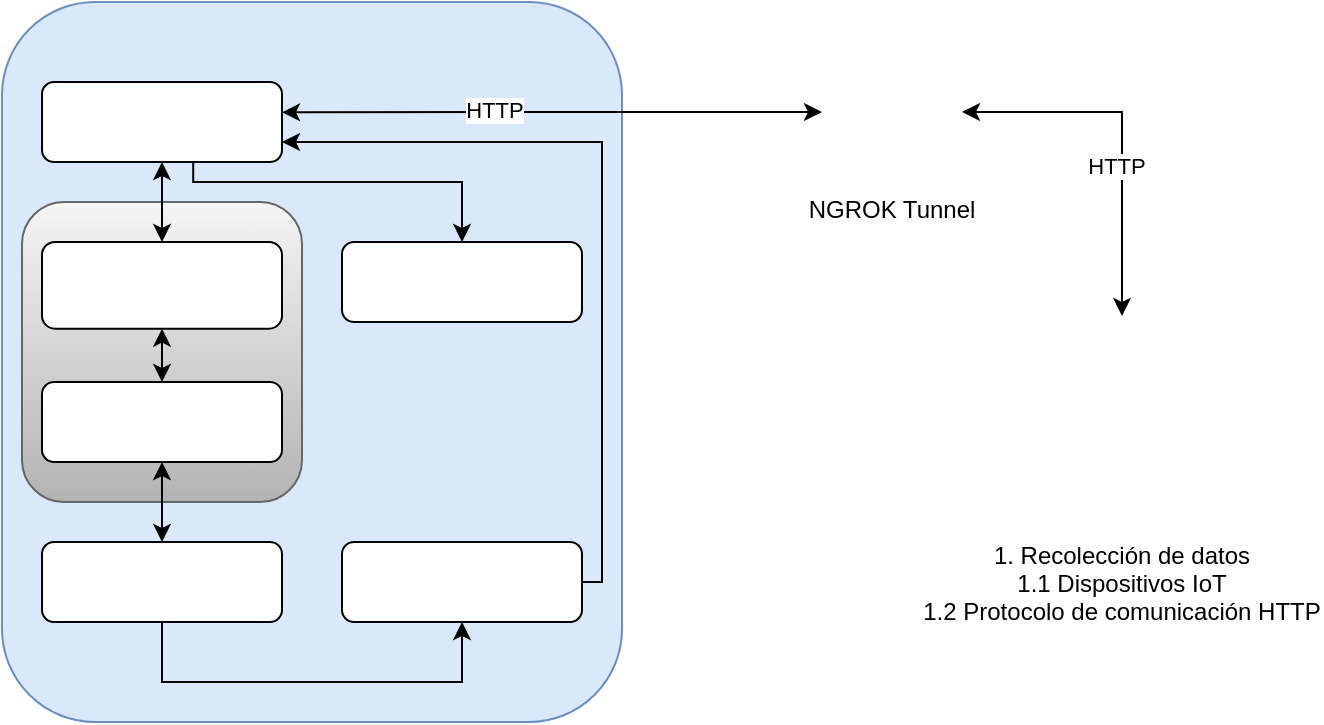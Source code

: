 <mxfile version="26.0.4">
  <diagram name="Page-1" id="FKac5WE30fIFghjc_WgK">
    <mxGraphModel dx="819" dy="478" grid="1" gridSize="10" guides="1" tooltips="1" connect="1" arrows="1" fold="1" page="1" pageScale="1" pageWidth="850" pageHeight="1100" math="0" shadow="0">
      <root>
        <mxCell id="0" />
        <mxCell id="1" parent="0" />
        <mxCell id="62Jn57mrGyI6FyLBudmx-4" value="" style="rounded=1;whiteSpace=wrap;html=1;fillColor=#dae8fc;strokeColor=#6c8ebf;" parent="1" vertex="1">
          <mxGeometry x="150" y="160" width="310" height="360" as="geometry" />
        </mxCell>
        <mxCell id="62Jn57mrGyI6FyLBudmx-6" value="" style="shape=image;verticalLabelPosition=bottom;labelBackgroundColor=default;verticalAlign=top;aspect=fixed;imageAspect=0;image=https://1000marcas.net/wp-content/uploads/2021/05/Docker-Logo-2-500x281.png;clipPath=inset(25.74% 0.67% 26.92% 0%);" parent="1" vertex="1">
          <mxGeometry x="270" y="170" width="60" height="16.11" as="geometry" />
        </mxCell>
        <mxCell id="62Jn57mrGyI6FyLBudmx-18" value="" style="group" parent="1" vertex="1" connectable="0">
          <mxGeometry x="170" y="200" width="120" height="40" as="geometry" />
        </mxCell>
        <mxCell id="62Jn57mrGyI6FyLBudmx-11" value="" style="rounded=1;whiteSpace=wrap;html=1;" parent="62Jn57mrGyI6FyLBudmx-18" vertex="1">
          <mxGeometry width="120" height="40" as="geometry" />
        </mxCell>
        <mxCell id="62Jn57mrGyI6FyLBudmx-12" value="" style="shape=image;verticalLabelPosition=bottom;labelBackgroundColor=default;verticalAlign=top;aspect=fixed;imageAspect=0;image=https://extassisnetwork.com/tutoriales/wp-content/uploads/Comandos-de-Nginx-que-usted-debe-saber.jpg;clipPath=inset(7.58% 1.67% 8.33% 1%);" parent="62Jn57mrGyI6FyLBudmx-18" vertex="1">
          <mxGeometry x="13" y="2.13" width="94" height="35.733" as="geometry" />
        </mxCell>
        <mxCell id="62Jn57mrGyI6FyLBudmx-21" value="" style="group" parent="1" vertex="1" connectable="0">
          <mxGeometry x="170" y="280" width="130" height="130" as="geometry" />
        </mxCell>
        <mxCell id="rPnjrxC-N22dYR6Ftgcd-1" value="" style="rounded=1;whiteSpace=wrap;html=1;fillColor=#f5f5f5;strokeColor=#666666;gradientColor=#b3b3b3;" parent="62Jn57mrGyI6FyLBudmx-21" vertex="1">
          <mxGeometry x="-10" y="-20" width="140" height="150" as="geometry" />
        </mxCell>
        <mxCell id="62Jn57mrGyI6FyLBudmx-17" value="" style="rounded=1;whiteSpace=wrap;html=1;" parent="62Jn57mrGyI6FyLBudmx-21" vertex="1">
          <mxGeometry width="120" height="43.333" as="geometry" />
        </mxCell>
        <mxCell id="62Jn57mrGyI6FyLBudmx-20" value="" style="shape=image;verticalLabelPosition=bottom;labelBackgroundColor=default;verticalAlign=top;aspect=fixed;imageAspect=0;image=https://media2.dev.to/dynamic/image/width=800%2Cheight=%2Cfit=scale-down%2Cgravity=auto%2Cformat=auto/https%3A%2F%2Fcdn-images-1.medium.com%2Fmax%2F1024%2F1%2AU3OFfUPCKV7qMmLRRiiYDA.jpeg;clipPath=inset(24.04% 18.67% 31.73% 9.67%);" parent="62Jn57mrGyI6FyLBudmx-21" vertex="1">
          <mxGeometry x="13.26" y="10.833" width="93.48" height="20" as="geometry" />
        </mxCell>
        <mxCell id="62Jn57mrGyI6FyLBudmx-25" value="" style="group" parent="1" vertex="1" connectable="0">
          <mxGeometry x="170" y="350" width="120" height="40" as="geometry" />
        </mxCell>
        <mxCell id="62Jn57mrGyI6FyLBudmx-19" value="" style="rounded=1;whiteSpace=wrap;html=1;" parent="62Jn57mrGyI6FyLBudmx-25" vertex="1">
          <mxGeometry width="120" height="40" as="geometry" />
        </mxCell>
        <mxCell id="62Jn57mrGyI6FyLBudmx-15" value="" style="shape=image;verticalLabelPosition=bottom;labelBackgroundColor=default;verticalAlign=top;aspect=fixed;imageAspect=0;image=https://flask-es.readthedocs.io/_images/flask-horizontal.png;" parent="62Jn57mrGyI6FyLBudmx-25" vertex="1">
          <mxGeometry x="13.5" y="4.95" width="93" height="30.1" as="geometry" />
        </mxCell>
        <mxCell id="62Jn57mrGyI6FyLBudmx-26" value="" style="group" parent="1" vertex="1" connectable="0">
          <mxGeometry x="170" y="430" width="120" height="40" as="geometry" />
        </mxCell>
        <mxCell id="62Jn57mrGyI6FyLBudmx-22" value="" style="rounded=1;whiteSpace=wrap;html=1;" parent="62Jn57mrGyI6FyLBudmx-26" vertex="1">
          <mxGeometry width="120" height="40" as="geometry" />
        </mxCell>
        <mxCell id="62Jn57mrGyI6FyLBudmx-24" value="" style="shape=image;verticalLabelPosition=bottom;labelBackgroundColor=default;verticalAlign=top;aspect=fixed;imageAspect=0;image=https://sysadm.es/wp-content/uploads/2018/04/psql.png;clipPath=inset(12.32% 0.33% 13.77% 0%);" parent="62Jn57mrGyI6FyLBudmx-26" vertex="1">
          <mxGeometry x="11.96" y="3.61" width="96.07" height="32.773" as="geometry" />
        </mxCell>
        <mxCell id="62Jn57mrGyI6FyLBudmx-28" style="edgeStyle=orthogonalEdgeStyle;rounded=0;orthogonalLoop=1;jettySize=auto;html=1;exitX=0.5;exitY=1;exitDx=0;exitDy=0;entryX=0.5;entryY=0;entryDx=0;entryDy=0;startArrow=classic;startFill=1;" parent="1" source="62Jn57mrGyI6FyLBudmx-19" target="62Jn57mrGyI6FyLBudmx-22" edge="1">
          <mxGeometry relative="1" as="geometry" />
        </mxCell>
        <mxCell id="62Jn57mrGyI6FyLBudmx-32" style="edgeStyle=orthogonalEdgeStyle;rounded=0;orthogonalLoop=1;jettySize=auto;html=1;exitX=0.5;exitY=1;exitDx=0;exitDy=0;entryX=0.5;entryY=0;entryDx=0;entryDy=0;startArrow=classic;startFill=1;" parent="1" source="62Jn57mrGyI6FyLBudmx-11" target="62Jn57mrGyI6FyLBudmx-17" edge="1">
          <mxGeometry relative="1" as="geometry" />
        </mxCell>
        <mxCell id="62Jn57mrGyI6FyLBudmx-33" style="edgeStyle=orthogonalEdgeStyle;rounded=0;orthogonalLoop=1;jettySize=auto;html=1;entryX=0.5;entryY=0;entryDx=0;entryDy=0;startArrow=classic;startFill=1;" parent="1" source="62Jn57mrGyI6FyLBudmx-17" target="62Jn57mrGyI6FyLBudmx-19" edge="1">
          <mxGeometry relative="1" as="geometry" />
        </mxCell>
        <mxCell id="62Jn57mrGyI6FyLBudmx-36" value="" style="group" parent="1" vertex="1" connectable="0">
          <mxGeometry x="320" y="280" width="120" height="40" as="geometry" />
        </mxCell>
        <mxCell id="62Jn57mrGyI6FyLBudmx-34" value="" style="rounded=1;whiteSpace=wrap;html=1;" parent="62Jn57mrGyI6FyLBudmx-36" vertex="1">
          <mxGeometry width="120" height="40" as="geometry" />
        </mxCell>
        <mxCell id="62Jn57mrGyI6FyLBudmx-35" value="" style="shape=image;verticalLabelPosition=bottom;labelBackgroundColor=default;verticalAlign=top;aspect=fixed;imageAspect=0;image=https://miro.medium.com/v2/resize:fit:834/0*nVP5nQ-SCXEuTA8n.png;" parent="62Jn57mrGyI6FyLBudmx-36" vertex="1">
          <mxGeometry x="27.5" y="5" width="64.99" height="30" as="geometry" />
        </mxCell>
        <mxCell id="NOC3WcpC7XQ2FmaN5iOc-14" style="edgeStyle=orthogonalEdgeStyle;rounded=0;orthogonalLoop=1;jettySize=auto;html=1;entryX=1;entryY=0.5;entryDx=0;entryDy=0;startArrow=classic;startFill=1;" edge="1" parent="1" source="62Jn57mrGyI6FyLBudmx-40" target="NOC3WcpC7XQ2FmaN5iOc-13">
          <mxGeometry relative="1" as="geometry">
            <Array as="points">
              <mxPoint x="710" y="215" />
            </Array>
          </mxGeometry>
        </mxCell>
        <mxCell id="NOC3WcpC7XQ2FmaN5iOc-16" value="HTTP" style="edgeLabel;html=1;align=center;verticalAlign=middle;resizable=0;points=[];" vertex="1" connectable="0" parent="NOC3WcpC7XQ2FmaN5iOc-14">
          <mxGeometry x="-0.176" y="3" relative="1" as="geometry">
            <mxPoint as="offset" />
          </mxGeometry>
        </mxCell>
        <mxCell id="62Jn57mrGyI6FyLBudmx-40" value="1. Recolección de datos&#xa;1.1 Dispositivos IoT&#xa;1.2 Protocolo de comunicación HTTP" style="shape=image;verticalLabelPosition=bottom;labelBackgroundColor=default;verticalAlign=top;aspect=fixed;imageAspect=0;image=https://novatronicec.com/wp-content/uploads/2021/06/esp32-wroom-wifi-bluetooth.jpg;clipPath=inset(5.81% 10.67% 7.21% 7%);" parent="1" vertex="1">
          <mxGeometry x="640" y="317" width="140" height="105.992" as="geometry" />
        </mxCell>
        <mxCell id="NOC3WcpC7XQ2FmaN5iOc-7" style="edgeStyle=orthogonalEdgeStyle;rounded=0;orthogonalLoop=1;jettySize=auto;html=1;exitX=0.5;exitY=1;exitDx=0;exitDy=0;entryX=0.5;entryY=1;entryDx=0;entryDy=0;startArrow=classic;startFill=1;endArrow=none;endFill=0;" edge="1" parent="1" source="NOC3WcpC7XQ2FmaN5iOc-2" target="62Jn57mrGyI6FyLBudmx-22">
          <mxGeometry relative="1" as="geometry">
            <Array as="points">
              <mxPoint x="380" y="500" />
              <mxPoint x="230" y="500" />
            </Array>
          </mxGeometry>
        </mxCell>
        <mxCell id="NOC3WcpC7XQ2FmaN5iOc-9" value="" style="group" vertex="1" connectable="0" parent="1">
          <mxGeometry x="320" y="430" width="120" height="40" as="geometry" />
        </mxCell>
        <mxCell id="NOC3WcpC7XQ2FmaN5iOc-2" value="" style="rounded=1;whiteSpace=wrap;html=1;" vertex="1" parent="NOC3WcpC7XQ2FmaN5iOc-9">
          <mxGeometry width="120" height="40" as="geometry" />
        </mxCell>
        <mxCell id="NOC3WcpC7XQ2FmaN5iOc-8" value="" style="shape=image;verticalLabelPosition=bottom;labelBackgroundColor=default;verticalAlign=top;aspect=fixed;imageAspect=0;image=https://kanari.com/hs-fs/hubfs/grafana%20logo.png?width=1204&amp;height=311&amp;name=grafana%20logo.png;" vertex="1" parent="NOC3WcpC7XQ2FmaN5iOc-9">
          <mxGeometry x="10" y="7.09" width="100" height="25.83" as="geometry" />
        </mxCell>
        <mxCell id="NOC3WcpC7XQ2FmaN5iOc-13" value="NGROK Tunnel" style="shape=image;verticalLabelPosition=bottom;labelBackgroundColor=default;verticalAlign=top;aspect=fixed;imageAspect=0;image=https://png.pngtree.com/png-clipart/20190924/original/pngtree-world-wide-web-icon-for-your-project-png-image_4813752.jpg;clipPath=inset(14.33% 14.67% 15% 14.67%);" vertex="1" parent="1">
          <mxGeometry x="560" y="180" width="70" height="70" as="geometry" />
        </mxCell>
        <mxCell id="NOC3WcpC7XQ2FmaN5iOc-15" style="edgeStyle=orthogonalEdgeStyle;rounded=0;orthogonalLoop=1;jettySize=auto;html=1;entryX=1;entryY=0.379;entryDx=0;entryDy=0;entryPerimeter=0;startArrow=classic;startFill=1;" edge="1" parent="1" source="NOC3WcpC7XQ2FmaN5iOc-13" target="62Jn57mrGyI6FyLBudmx-11">
          <mxGeometry relative="1" as="geometry">
            <Array as="points">
              <mxPoint x="460" y="215" />
              <mxPoint x="460" y="215" />
            </Array>
          </mxGeometry>
        </mxCell>
        <mxCell id="NOC3WcpC7XQ2FmaN5iOc-17" value="HTTP" style="edgeLabel;html=1;align=center;verticalAlign=middle;resizable=0;points=[];" vertex="1" connectable="0" parent="NOC3WcpC7XQ2FmaN5iOc-15">
          <mxGeometry x="0.221" y="-1" relative="1" as="geometry">
            <mxPoint x="1" as="offset" />
          </mxGeometry>
        </mxCell>
        <mxCell id="NOC3WcpC7XQ2FmaN5iOc-18" style="edgeStyle=orthogonalEdgeStyle;rounded=0;orthogonalLoop=1;jettySize=auto;html=1;exitX=0.63;exitY=0.993;exitDx=0;exitDy=0;entryX=0.5;entryY=0;entryDx=0;entryDy=0;exitPerimeter=0;" edge="1" parent="1" source="62Jn57mrGyI6FyLBudmx-11" target="62Jn57mrGyI6FyLBudmx-34">
          <mxGeometry relative="1" as="geometry">
            <Array as="points">
              <mxPoint x="246" y="250" />
              <mxPoint x="380" y="250" />
            </Array>
          </mxGeometry>
        </mxCell>
        <mxCell id="NOC3WcpC7XQ2FmaN5iOc-19" style="edgeStyle=orthogonalEdgeStyle;rounded=0;orthogonalLoop=1;jettySize=auto;html=1;exitX=1;exitY=0.5;exitDx=0;exitDy=0;" edge="1" parent="1" source="NOC3WcpC7XQ2FmaN5iOc-2">
          <mxGeometry relative="1" as="geometry">
            <mxPoint x="290" y="230" as="targetPoint" />
            <Array as="points">
              <mxPoint x="450" y="450" />
              <mxPoint x="450" y="230" />
            </Array>
          </mxGeometry>
        </mxCell>
      </root>
    </mxGraphModel>
  </diagram>
</mxfile>
